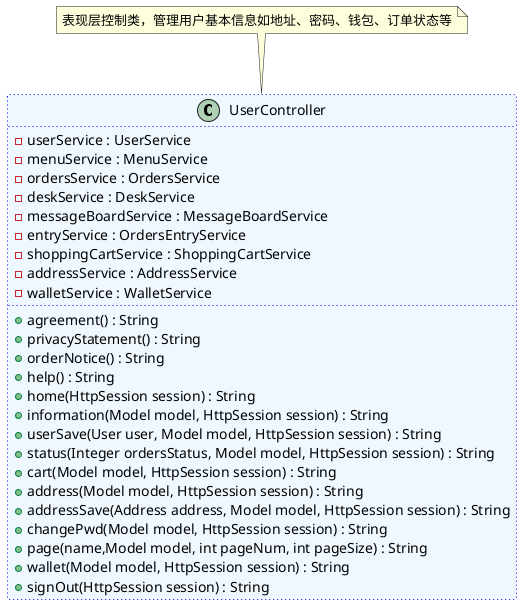@startuml UserController
 
class UserController #aliceblue ##[dotted]blue {
    -userService : UserService
    -menuService : MenuService
    -ordersService : OrdersService
    -deskService : DeskService
    -messageBoardService : MessageBoardService
    -entryService : OrdersEntryService
    -shoppingCartService : ShoppingCartService
    -addressService : AddressService
    -walletService : WalletService

    +agreement() : String
    +privacyStatement() : String
    +orderNotice() : String
    +help() : String
    +home(HttpSession session) : String
    +information(Model model, HttpSession session) : String
    +userSave(User user, Model model, HttpSession session) : String
    +status(Integer ordersStatus, Model model, HttpSession session) : String
    +cart(Model model, HttpSession session) : String
    +address(Model model, HttpSession session) : String
    +addressSave(Address address, Model model, HttpSession session) : String
    +changePwd(Model model, HttpSession session) : String
    +page(name,Model model, int pageNum, int pageSize) : String
    +wallet(Model model, HttpSession session) : String
    +signOut(HttpSession session) : String
}  
note top of UserController : 表现层控制类，管理用户基本信息如地址、密码、钱包、订单状态等
@enduml
